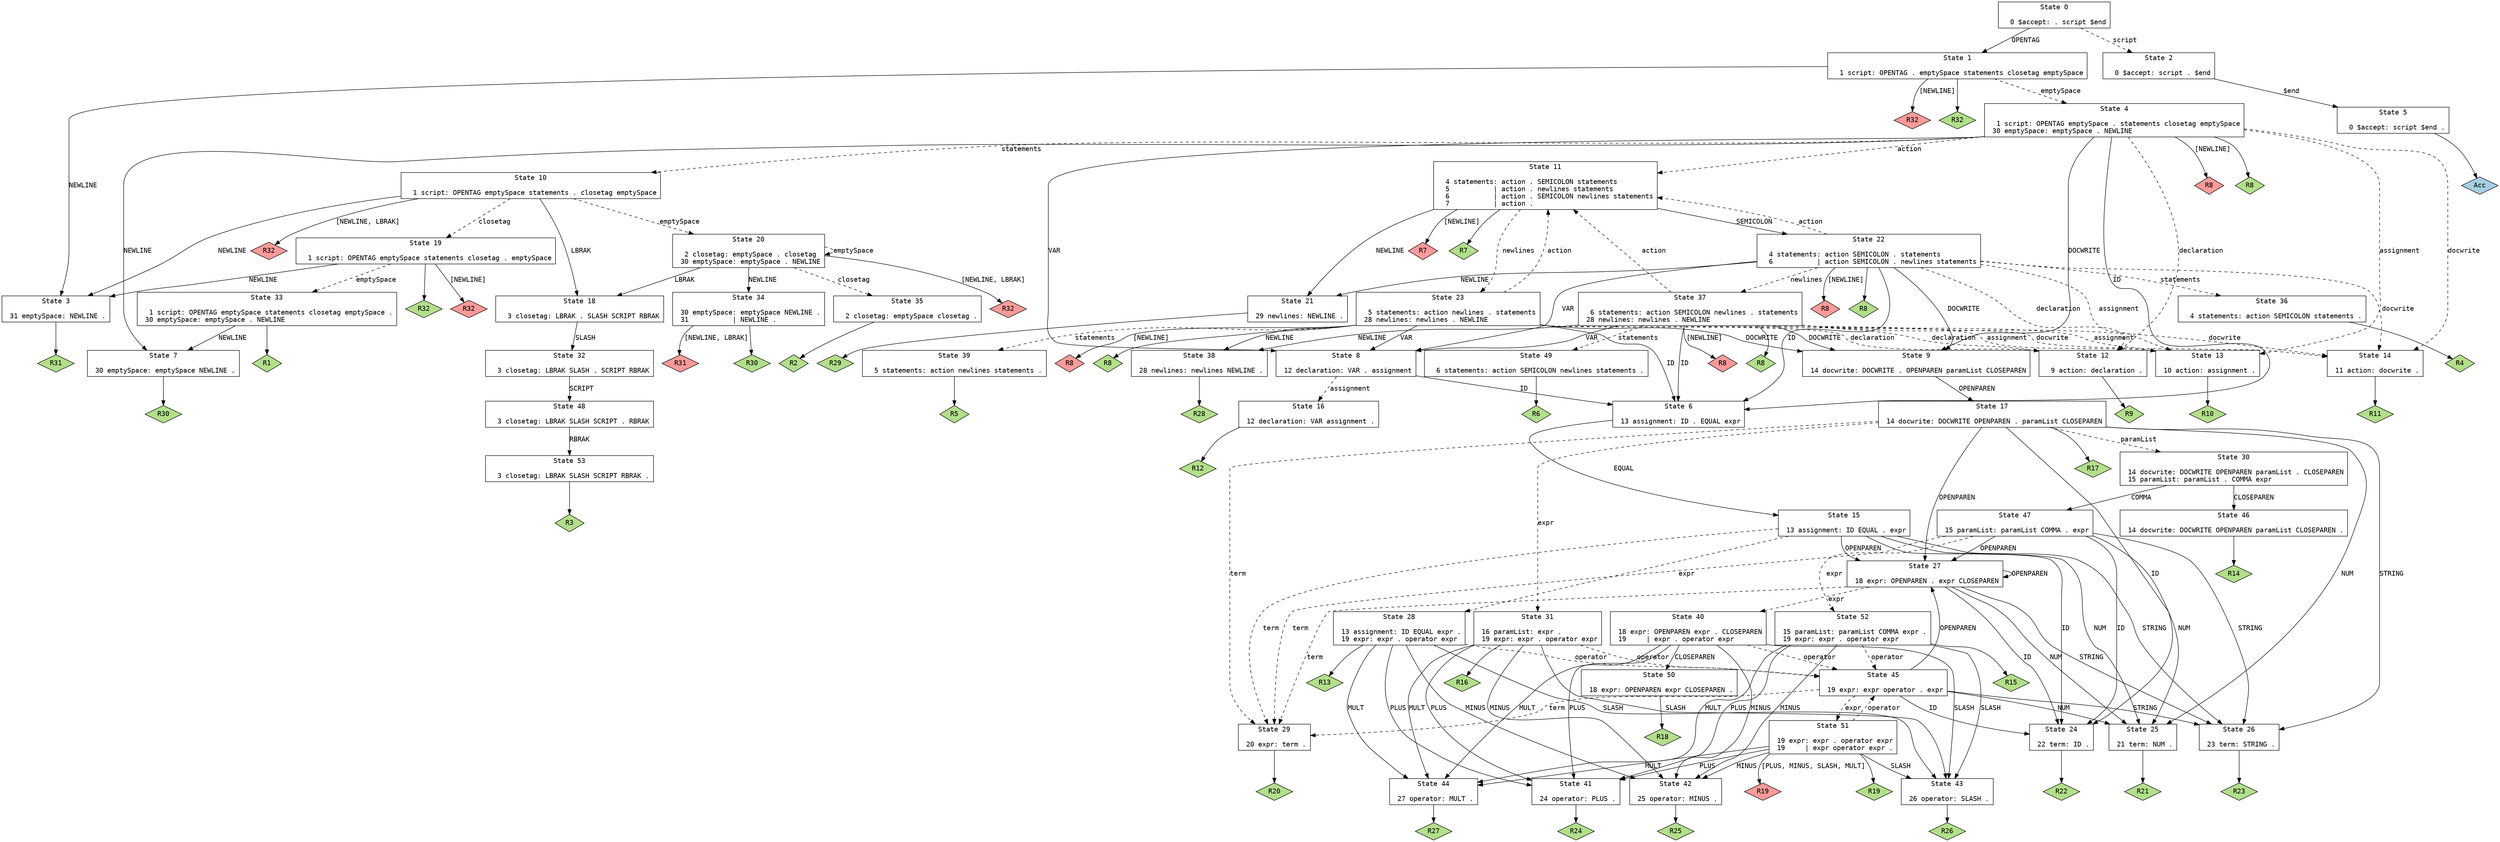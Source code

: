 // Generated by GNU Bison 3.0.
// Report bugs to <bug-bison@gnu.org>.
// Home page: <http://www.gnu.org/software/bison/>.

digraph "parser.y"
{
  node [fontname = courier, shape = box, colorscheme = paired6]
  edge [fontname = courier]

  0 [label="State 0\n\l  0 $accept: . script $end\l"]
  0 -> 1 [style=solid label="OPENTAG"]
  0 -> 2 [style=dashed label="script"]
  1 [label="State 1\n\l  1 script: OPENTAG . emptySpace statements closetag emptySpace\l"]
  1 -> 3 [style=solid label="NEWLINE"]
  1 -> 4 [style=dashed label="emptySpace"]
  1 -> "1R32d" [label="[NEWLINE]", style=solid]
 "1R32d" [label="R32", fillcolor=5, shape=diamond, style=filled]
  1 -> "1R32" [style=solid]
 "1R32" [label="R32", fillcolor=3, shape=diamond, style=filled]
  2 [label="State 2\n\l  0 $accept: script . $end\l"]
  2 -> 5 [style=solid label="$end"]
  3 [label="State 3\n\l 31 emptySpace: NEWLINE .\l"]
  3 -> "3R31" [style=solid]
 "3R31" [label="R31", fillcolor=3, shape=diamond, style=filled]
  4 [label="State 4\n\l  1 script: OPENTAG emptySpace . statements closetag emptySpace\l 30 emptySpace: emptySpace . NEWLINE\l"]
  4 -> 6 [style=solid label="ID"]
  4 -> 7 [style=solid label="NEWLINE"]
  4 -> 8 [style=solid label="VAR"]
  4 -> 9 [style=solid label="DOCWRITE"]
  4 -> 10 [style=dashed label="statements"]
  4 -> 11 [style=dashed label="action"]
  4 -> 12 [style=dashed label="declaration"]
  4 -> 13 [style=dashed label="assignment"]
  4 -> 14 [style=dashed label="docwrite"]
  4 -> "4R8d" [label="[NEWLINE]", style=solid]
 "4R8d" [label="R8", fillcolor=5, shape=diamond, style=filled]
  4 -> "4R8" [style=solid]
 "4R8" [label="R8", fillcolor=3, shape=diamond, style=filled]
  5 [label="State 5\n\l  0 $accept: script $end .\l"]
  5 -> "5R0" [style=solid]
 "5R0" [label="Acc", fillcolor=1, shape=diamond, style=filled]
  6 [label="State 6\n\l 13 assignment: ID . EQUAL expr\l"]
  6 -> 15 [style=solid label="EQUAL"]
  7 [label="State 7\n\l 30 emptySpace: emptySpace NEWLINE .\l"]
  7 -> "7R30" [style=solid]
 "7R30" [label="R30", fillcolor=3, shape=diamond, style=filled]
  8 [label="State 8\n\l 12 declaration: VAR . assignment\l"]
  8 -> 6 [style=solid label="ID"]
  8 -> 16 [style=dashed label="assignment"]
  9 [label="State 9\n\l 14 docwrite: DOCWRITE . OPENPAREN paramList CLOSEPAREN\l"]
  9 -> 17 [style=solid label="OPENPAREN"]
  10 [label="State 10\n\l  1 script: OPENTAG emptySpace statements . closetag emptySpace\l"]
  10 -> 3 [style=solid label="NEWLINE"]
  10 -> 18 [style=solid label="LBRAK"]
  10 -> 19 [style=dashed label="closetag"]
  10 -> 20 [style=dashed label="emptySpace"]
  10 -> "10R32d" [label="[NEWLINE, LBRAK]", style=solid]
 "10R32d" [label="R32", fillcolor=5, shape=diamond, style=filled]
  11 [label="State 11\n\l  4 statements: action . SEMICOLON statements\l  5           | action . newlines statements\l  6           | action . SEMICOLON newlines statements\l  7           | action .\l"]
  11 -> 21 [style=solid label="NEWLINE"]
  11 -> 22 [style=solid label="SEMICOLON"]
  11 -> 23 [style=dashed label="newlines"]
  11 -> "11R7d" [label="[NEWLINE]", style=solid]
 "11R7d" [label="R7", fillcolor=5, shape=diamond, style=filled]
  11 -> "11R7" [style=solid]
 "11R7" [label="R7", fillcolor=3, shape=diamond, style=filled]
  12 [label="State 12\n\l  9 action: declaration .\l"]
  12 -> "12R9" [style=solid]
 "12R9" [label="R9", fillcolor=3, shape=diamond, style=filled]
  13 [label="State 13\n\l 10 action: assignment .\l"]
  13 -> "13R10" [style=solid]
 "13R10" [label="R10", fillcolor=3, shape=diamond, style=filled]
  14 [label="State 14\n\l 11 action: docwrite .\l"]
  14 -> "14R11" [style=solid]
 "14R11" [label="R11", fillcolor=3, shape=diamond, style=filled]
  15 [label="State 15\n\l 13 assignment: ID EQUAL . expr\l"]
  15 -> 24 [style=solid label="ID"]
  15 -> 25 [style=solid label="NUM"]
  15 -> 26 [style=solid label="STRING"]
  15 -> 27 [style=solid label="OPENPAREN"]
  15 -> 28 [style=dashed label="expr"]
  15 -> 29 [style=dashed label="term"]
  16 [label="State 16\n\l 12 declaration: VAR assignment .\l"]
  16 -> "16R12" [style=solid]
 "16R12" [label="R12", fillcolor=3, shape=diamond, style=filled]
  17 [label="State 17\n\l 14 docwrite: DOCWRITE OPENPAREN . paramList CLOSEPAREN\l"]
  17 -> 24 [style=solid label="ID"]
  17 -> 25 [style=solid label="NUM"]
  17 -> 26 [style=solid label="STRING"]
  17 -> 27 [style=solid label="OPENPAREN"]
  17 -> 30 [style=dashed label="paramList"]
  17 -> 31 [style=dashed label="expr"]
  17 -> 29 [style=dashed label="term"]
  17 -> "17R17" [style=solid]
 "17R17" [label="R17", fillcolor=3, shape=diamond, style=filled]
  18 [label="State 18\n\l  3 closetag: LBRAK . SLASH SCRIPT RBRAK\l"]
  18 -> 32 [style=solid label="SLASH"]
  19 [label="State 19\n\l  1 script: OPENTAG emptySpace statements closetag . emptySpace\l"]
  19 -> 3 [style=solid label="NEWLINE"]
  19 -> 33 [style=dashed label="emptySpace"]
  19 -> "19R32d" [label="[NEWLINE]", style=solid]
 "19R32d" [label="R32", fillcolor=5, shape=diamond, style=filled]
  19 -> "19R32" [style=solid]
 "19R32" [label="R32", fillcolor=3, shape=diamond, style=filled]
  20 [label="State 20\n\l  2 closetag: emptySpace . closetag\l 30 emptySpace: emptySpace . NEWLINE\l"]
  20 -> 34 [style=solid label="NEWLINE"]
  20 -> 18 [style=solid label="LBRAK"]
  20 -> 35 [style=dashed label="closetag"]
  20 -> 20 [style=dashed label="emptySpace"]
  20 -> "20R32d" [label="[NEWLINE, LBRAK]", style=solid]
 "20R32d" [label="R32", fillcolor=5, shape=diamond, style=filled]
  21 [label="State 21\n\l 29 newlines: NEWLINE .\l"]
  21 -> "21R29" [style=solid]
 "21R29" [label="R29", fillcolor=3, shape=diamond, style=filled]
  22 [label="State 22\n\l  4 statements: action SEMICOLON . statements\l  6           | action SEMICOLON . newlines statements\l"]
  22 -> 6 [style=solid label="ID"]
  22 -> 21 [style=solid label="NEWLINE"]
  22 -> 8 [style=solid label="VAR"]
  22 -> 9 [style=solid label="DOCWRITE"]
  22 -> 36 [style=dashed label="statements"]
  22 -> 11 [style=dashed label="action"]
  22 -> 12 [style=dashed label="declaration"]
  22 -> 13 [style=dashed label="assignment"]
  22 -> 14 [style=dashed label="docwrite"]
  22 -> 37 [style=dashed label="newlines"]
  22 -> "22R8d" [label="[NEWLINE]", style=solid]
 "22R8d" [label="R8", fillcolor=5, shape=diamond, style=filled]
  22 -> "22R8" [style=solid]
 "22R8" [label="R8", fillcolor=3, shape=diamond, style=filled]
  23 [label="State 23\n\l  5 statements: action newlines . statements\l 28 newlines: newlines . NEWLINE\l"]
  23 -> 6 [style=solid label="ID"]
  23 -> 38 [style=solid label="NEWLINE"]
  23 -> 8 [style=solid label="VAR"]
  23 -> 9 [style=solid label="DOCWRITE"]
  23 -> 39 [style=dashed label="statements"]
  23 -> 11 [style=dashed label="action"]
  23 -> 12 [style=dashed label="declaration"]
  23 -> 13 [style=dashed label="assignment"]
  23 -> 14 [style=dashed label="docwrite"]
  23 -> "23R8d" [label="[NEWLINE]", style=solid]
 "23R8d" [label="R8", fillcolor=5, shape=diamond, style=filled]
  23 -> "23R8" [style=solid]
 "23R8" [label="R8", fillcolor=3, shape=diamond, style=filled]
  24 [label="State 24\n\l 22 term: ID .\l"]
  24 -> "24R22" [style=solid]
 "24R22" [label="R22", fillcolor=3, shape=diamond, style=filled]
  25 [label="State 25\n\l 21 term: NUM .\l"]
  25 -> "25R21" [style=solid]
 "25R21" [label="R21", fillcolor=3, shape=diamond, style=filled]
  26 [label="State 26\n\l 23 term: STRING .\l"]
  26 -> "26R23" [style=solid]
 "26R23" [label="R23", fillcolor=3, shape=diamond, style=filled]
  27 [label="State 27\n\l 18 expr: OPENPAREN . expr CLOSEPAREN\l"]
  27 -> 24 [style=solid label="ID"]
  27 -> 25 [style=solid label="NUM"]
  27 -> 26 [style=solid label="STRING"]
  27 -> 27 [style=solid label="OPENPAREN"]
  27 -> 40 [style=dashed label="expr"]
  27 -> 29 [style=dashed label="term"]
  28 [label="State 28\n\l 13 assignment: ID EQUAL expr .\l 19 expr: expr . operator expr\l"]
  28 -> 41 [style=solid label="PLUS"]
  28 -> 42 [style=solid label="MINUS"]
  28 -> 43 [style=solid label="SLASH"]
  28 -> 44 [style=solid label="MULT"]
  28 -> 45 [style=dashed label="operator"]
  28 -> "28R13" [style=solid]
 "28R13" [label="R13", fillcolor=3, shape=diamond, style=filled]
  29 [label="State 29\n\l 20 expr: term .\l"]
  29 -> "29R20" [style=solid]
 "29R20" [label="R20", fillcolor=3, shape=diamond, style=filled]
  30 [label="State 30\n\l 14 docwrite: DOCWRITE OPENPAREN paramList . CLOSEPAREN\l 15 paramList: paramList . COMMA expr\l"]
  30 -> 46 [style=solid label="CLOSEPAREN"]
  30 -> 47 [style=solid label="COMMA"]
  31 [label="State 31\n\l 16 paramList: expr .\l 19 expr: expr . operator expr\l"]
  31 -> 41 [style=solid label="PLUS"]
  31 -> 42 [style=solid label="MINUS"]
  31 -> 43 [style=solid label="SLASH"]
  31 -> 44 [style=solid label="MULT"]
  31 -> 45 [style=dashed label="operator"]
  31 -> "31R16" [style=solid]
 "31R16" [label="R16", fillcolor=3, shape=diamond, style=filled]
  32 [label="State 32\n\l  3 closetag: LBRAK SLASH . SCRIPT RBRAK\l"]
  32 -> 48 [style=solid label="SCRIPT"]
  33 [label="State 33\n\l  1 script: OPENTAG emptySpace statements closetag emptySpace .\l 30 emptySpace: emptySpace . NEWLINE\l"]
  33 -> 7 [style=solid label="NEWLINE"]
  33 -> "33R1" [style=solid]
 "33R1" [label="R1", fillcolor=3, shape=diamond, style=filled]
  34 [label="State 34\n\l 30 emptySpace: emptySpace NEWLINE .\l 31           | NEWLINE .\l"]
  34 -> "34R30" [style=solid]
 "34R30" [label="R30", fillcolor=3, shape=diamond, style=filled]
  34 -> "34R31d" [label="[NEWLINE, LBRAK]", style=solid]
 "34R31d" [label="R31", fillcolor=5, shape=diamond, style=filled]
  35 [label="State 35\n\l  2 closetag: emptySpace closetag .\l"]
  35 -> "35R2" [style=solid]
 "35R2" [label="R2", fillcolor=3, shape=diamond, style=filled]
  36 [label="State 36\n\l  4 statements: action SEMICOLON statements .\l"]
  36 -> "36R4" [style=solid]
 "36R4" [label="R4", fillcolor=3, shape=diamond, style=filled]
  37 [label="State 37\n\l  6 statements: action SEMICOLON newlines . statements\l 28 newlines: newlines . NEWLINE\l"]
  37 -> 6 [style=solid label="ID"]
  37 -> 38 [style=solid label="NEWLINE"]
  37 -> 8 [style=solid label="VAR"]
  37 -> 9 [style=solid label="DOCWRITE"]
  37 -> 49 [style=dashed label="statements"]
  37 -> 11 [style=dashed label="action"]
  37 -> 12 [style=dashed label="declaration"]
  37 -> 13 [style=dashed label="assignment"]
  37 -> 14 [style=dashed label="docwrite"]
  37 -> "37R8d" [label="[NEWLINE]", style=solid]
 "37R8d" [label="R8", fillcolor=5, shape=diamond, style=filled]
  37 -> "37R8" [style=solid]
 "37R8" [label="R8", fillcolor=3, shape=diamond, style=filled]
  38 [label="State 38\n\l 28 newlines: newlines NEWLINE .\l"]
  38 -> "38R28" [style=solid]
 "38R28" [label="R28", fillcolor=3, shape=diamond, style=filled]
  39 [label="State 39\n\l  5 statements: action newlines statements .\l"]
  39 -> "39R5" [style=solid]
 "39R5" [label="R5", fillcolor=3, shape=diamond, style=filled]
  40 [label="State 40\n\l 18 expr: OPENPAREN expr . CLOSEPAREN\l 19     | expr . operator expr\l"]
  40 -> 41 [style=solid label="PLUS"]
  40 -> 42 [style=solid label="MINUS"]
  40 -> 43 [style=solid label="SLASH"]
  40 -> 44 [style=solid label="MULT"]
  40 -> 50 [style=solid label="CLOSEPAREN"]
  40 -> 45 [style=dashed label="operator"]
  41 [label="State 41\n\l 24 operator: PLUS .\l"]
  41 -> "41R24" [style=solid]
 "41R24" [label="R24", fillcolor=3, shape=diamond, style=filled]
  42 [label="State 42\n\l 25 operator: MINUS .\l"]
  42 -> "42R25" [style=solid]
 "42R25" [label="R25", fillcolor=3, shape=diamond, style=filled]
  43 [label="State 43\n\l 26 operator: SLASH .\l"]
  43 -> "43R26" [style=solid]
 "43R26" [label="R26", fillcolor=3, shape=diamond, style=filled]
  44 [label="State 44\n\l 27 operator: MULT .\l"]
  44 -> "44R27" [style=solid]
 "44R27" [label="R27", fillcolor=3, shape=diamond, style=filled]
  45 [label="State 45\n\l 19 expr: expr operator . expr\l"]
  45 -> 24 [style=solid label="ID"]
  45 -> 25 [style=solid label="NUM"]
  45 -> 26 [style=solid label="STRING"]
  45 -> 27 [style=solid label="OPENPAREN"]
  45 -> 51 [style=dashed label="expr"]
  45 -> 29 [style=dashed label="term"]
  46 [label="State 46\n\l 14 docwrite: DOCWRITE OPENPAREN paramList CLOSEPAREN .\l"]
  46 -> "46R14" [style=solid]
 "46R14" [label="R14", fillcolor=3, shape=diamond, style=filled]
  47 [label="State 47\n\l 15 paramList: paramList COMMA . expr\l"]
  47 -> 24 [style=solid label="ID"]
  47 -> 25 [style=solid label="NUM"]
  47 -> 26 [style=solid label="STRING"]
  47 -> 27 [style=solid label="OPENPAREN"]
  47 -> 52 [style=dashed label="expr"]
  47 -> 29 [style=dashed label="term"]
  48 [label="State 48\n\l  3 closetag: LBRAK SLASH SCRIPT . RBRAK\l"]
  48 -> 53 [style=solid label="RBRAK"]
  49 [label="State 49\n\l  6 statements: action SEMICOLON newlines statements .\l"]
  49 -> "49R6" [style=solid]
 "49R6" [label="R6", fillcolor=3, shape=diamond, style=filled]
  50 [label="State 50\n\l 18 expr: OPENPAREN expr CLOSEPAREN .\l"]
  50 -> "50R18" [style=solid]
 "50R18" [label="R18", fillcolor=3, shape=diamond, style=filled]
  51 [label="State 51\n\l 19 expr: expr . operator expr\l 19     | expr operator expr .\l"]
  51 -> 41 [style=solid label="PLUS"]
  51 -> 42 [style=solid label="MINUS"]
  51 -> 43 [style=solid label="SLASH"]
  51 -> 44 [style=solid label="MULT"]
  51 -> 45 [style=dashed label="operator"]
  51 -> "51R19d" [label="[PLUS, MINUS, SLASH, MULT]", style=solid]
 "51R19d" [label="R19", fillcolor=5, shape=diamond, style=filled]
  51 -> "51R19" [style=solid]
 "51R19" [label="R19", fillcolor=3, shape=diamond, style=filled]
  52 [label="State 52\n\l 15 paramList: paramList COMMA expr .\l 19 expr: expr . operator expr\l"]
  52 -> 41 [style=solid label="PLUS"]
  52 -> 42 [style=solid label="MINUS"]
  52 -> 43 [style=solid label="SLASH"]
  52 -> 44 [style=solid label="MULT"]
  52 -> 45 [style=dashed label="operator"]
  52 -> "52R15" [style=solid]
 "52R15" [label="R15", fillcolor=3, shape=diamond, style=filled]
  53 [label="State 53\n\l  3 closetag: LBRAK SLASH SCRIPT RBRAK .\l"]
  53 -> "53R3" [style=solid]
 "53R3" [label="R3", fillcolor=3, shape=diamond, style=filled]
}
